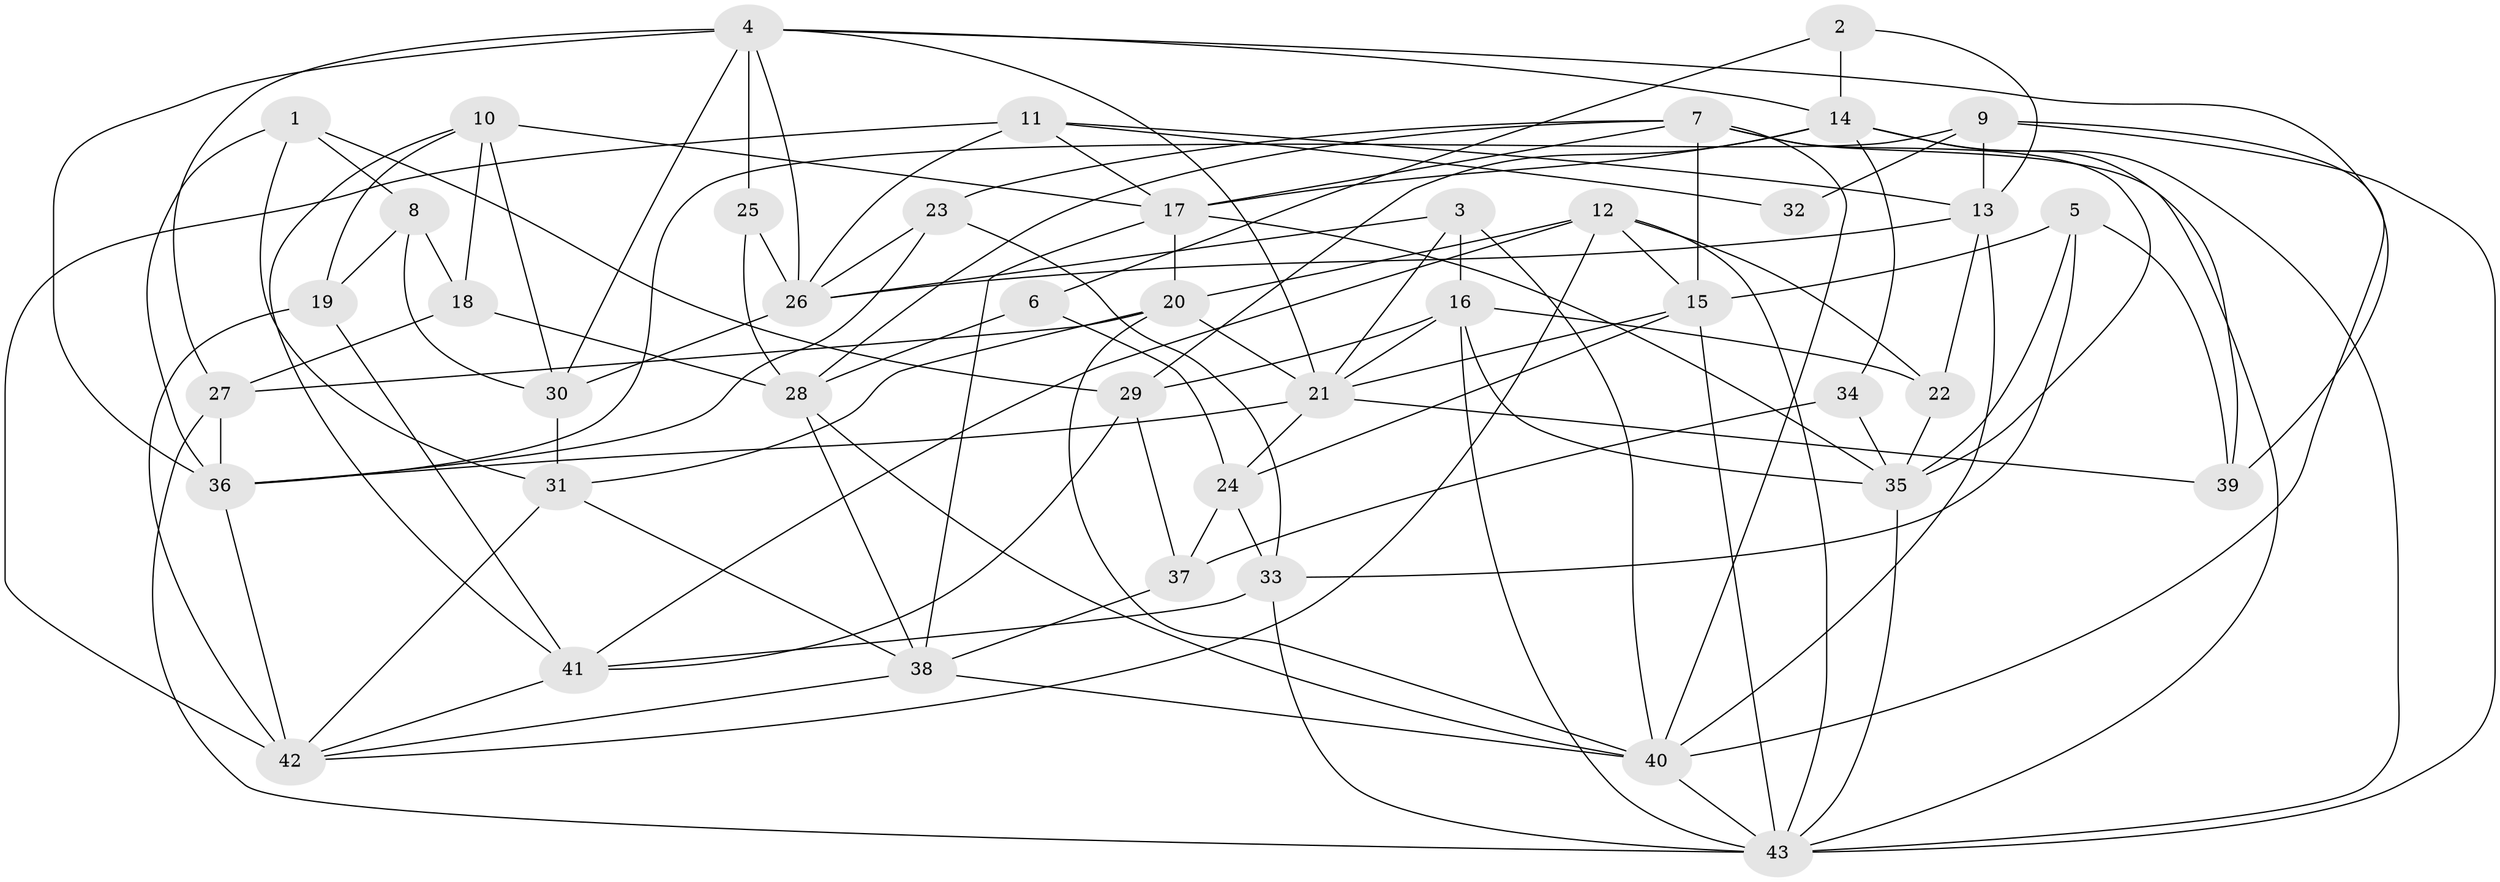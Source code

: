 // original degree distribution, {4: 0.35294117647058826, 3: 0.21176470588235294, 5: 0.15294117647058825, 2: 0.1411764705882353, 7: 0.03529411764705882, 8: 0.011764705882352941, 6: 0.09411764705882353}
// Generated by graph-tools (version 1.1) at 2025/37/03/04/25 23:37:04]
// undirected, 43 vertices, 115 edges
graph export_dot {
  node [color=gray90,style=filled];
  1;
  2;
  3;
  4;
  5;
  6;
  7;
  8;
  9;
  10;
  11;
  12;
  13;
  14;
  15;
  16;
  17;
  18;
  19;
  20;
  21;
  22;
  23;
  24;
  25;
  26;
  27;
  28;
  29;
  30;
  31;
  32;
  33;
  34;
  35;
  36;
  37;
  38;
  39;
  40;
  41;
  42;
  43;
  1 -- 8 [weight=1.0];
  1 -- 29 [weight=1.0];
  1 -- 31 [weight=1.0];
  1 -- 36 [weight=1.0];
  2 -- 6 [weight=1.0];
  2 -- 13 [weight=1.0];
  2 -- 14 [weight=1.0];
  3 -- 16 [weight=2.0];
  3 -- 21 [weight=1.0];
  3 -- 26 [weight=1.0];
  3 -- 40 [weight=1.0];
  4 -- 14 [weight=1.0];
  4 -- 21 [weight=1.0];
  4 -- 25 [weight=2.0];
  4 -- 26 [weight=1.0];
  4 -- 27 [weight=2.0];
  4 -- 30 [weight=1.0];
  4 -- 36 [weight=1.0];
  4 -- 39 [weight=1.0];
  5 -- 15 [weight=1.0];
  5 -- 33 [weight=1.0];
  5 -- 35 [weight=1.0];
  5 -- 39 [weight=1.0];
  6 -- 24 [weight=1.0];
  6 -- 28 [weight=2.0];
  7 -- 15 [weight=1.0];
  7 -- 17 [weight=1.0];
  7 -- 23 [weight=1.0];
  7 -- 28 [weight=1.0];
  7 -- 35 [weight=1.0];
  7 -- 40 [weight=1.0];
  7 -- 43 [weight=1.0];
  8 -- 18 [weight=2.0];
  8 -- 19 [weight=2.0];
  8 -- 30 [weight=1.0];
  9 -- 13 [weight=1.0];
  9 -- 32 [weight=2.0];
  9 -- 36 [weight=1.0];
  9 -- 40 [weight=2.0];
  9 -- 43 [weight=1.0];
  10 -- 17 [weight=1.0];
  10 -- 18 [weight=1.0];
  10 -- 19 [weight=1.0];
  10 -- 30 [weight=1.0];
  10 -- 41 [weight=1.0];
  11 -- 13 [weight=1.0];
  11 -- 17 [weight=1.0];
  11 -- 26 [weight=1.0];
  11 -- 32 [weight=1.0];
  11 -- 42 [weight=2.0];
  12 -- 15 [weight=1.0];
  12 -- 20 [weight=1.0];
  12 -- 22 [weight=1.0];
  12 -- 41 [weight=1.0];
  12 -- 42 [weight=1.0];
  12 -- 43 [weight=1.0];
  13 -- 22 [weight=1.0];
  13 -- 26 [weight=1.0];
  13 -- 40 [weight=1.0];
  14 -- 17 [weight=1.0];
  14 -- 29 [weight=1.0];
  14 -- 34 [weight=1.0];
  14 -- 39 [weight=1.0];
  14 -- 43 [weight=1.0];
  15 -- 21 [weight=1.0];
  15 -- 24 [weight=1.0];
  15 -- 43 [weight=2.0];
  16 -- 21 [weight=1.0];
  16 -- 22 [weight=1.0];
  16 -- 29 [weight=1.0];
  16 -- 35 [weight=1.0];
  16 -- 43 [weight=1.0];
  17 -- 20 [weight=1.0];
  17 -- 35 [weight=1.0];
  17 -- 38 [weight=1.0];
  18 -- 27 [weight=1.0];
  18 -- 28 [weight=1.0];
  19 -- 41 [weight=1.0];
  19 -- 42 [weight=1.0];
  20 -- 21 [weight=1.0];
  20 -- 27 [weight=1.0];
  20 -- 31 [weight=1.0];
  20 -- 40 [weight=1.0];
  21 -- 24 [weight=1.0];
  21 -- 36 [weight=1.0];
  21 -- 39 [weight=1.0];
  22 -- 35 [weight=1.0];
  23 -- 26 [weight=1.0];
  23 -- 33 [weight=1.0];
  23 -- 36 [weight=1.0];
  24 -- 33 [weight=1.0];
  24 -- 37 [weight=1.0];
  25 -- 26 [weight=1.0];
  25 -- 28 [weight=2.0];
  26 -- 30 [weight=1.0];
  27 -- 36 [weight=1.0];
  27 -- 43 [weight=1.0];
  28 -- 38 [weight=1.0];
  28 -- 40 [weight=2.0];
  29 -- 37 [weight=1.0];
  29 -- 41 [weight=1.0];
  30 -- 31 [weight=1.0];
  31 -- 38 [weight=1.0];
  31 -- 42 [weight=1.0];
  33 -- 41 [weight=1.0];
  33 -- 43 [weight=1.0];
  34 -- 35 [weight=1.0];
  34 -- 37 [weight=1.0];
  35 -- 43 [weight=1.0];
  36 -- 42 [weight=1.0];
  37 -- 38 [weight=1.0];
  38 -- 40 [weight=1.0];
  38 -- 42 [weight=1.0];
  40 -- 43 [weight=1.0];
  41 -- 42 [weight=1.0];
}
